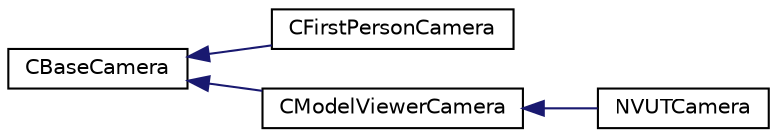 digraph G
{
  edge [fontname="Helvetica",fontsize="10",labelfontname="Helvetica",labelfontsize="10"];
  node [fontname="Helvetica",fontsize="10",shape=record];
  rankdir="LR";
  Node1 [label="CBaseCamera",height=0.2,width=0.4,color="black", fillcolor="white", style="filled",URL="$class_c_base_camera.html"];
  Node1 -> Node2 [dir="back",color="midnightblue",fontsize="10",style="solid",fontname="Helvetica"];
  Node2 [label="CFirstPersonCamera",height=0.2,width=0.4,color="black", fillcolor="white", style="filled",URL="$class_c_first_person_camera.html"];
  Node1 -> Node3 [dir="back",color="midnightblue",fontsize="10",style="solid",fontname="Helvetica"];
  Node3 [label="CModelViewerCamera",height=0.2,width=0.4,color="black", fillcolor="white", style="filled",URL="$class_c_model_viewer_camera.html"];
  Node3 -> Node4 [dir="back",color="midnightblue",fontsize="10",style="solid",fontname="Helvetica"];
  Node4 [label="NVUTCamera",height=0.2,width=0.4,color="black", fillcolor="white", style="filled",URL="$class_n_v_u_t_camera.html"];
}
